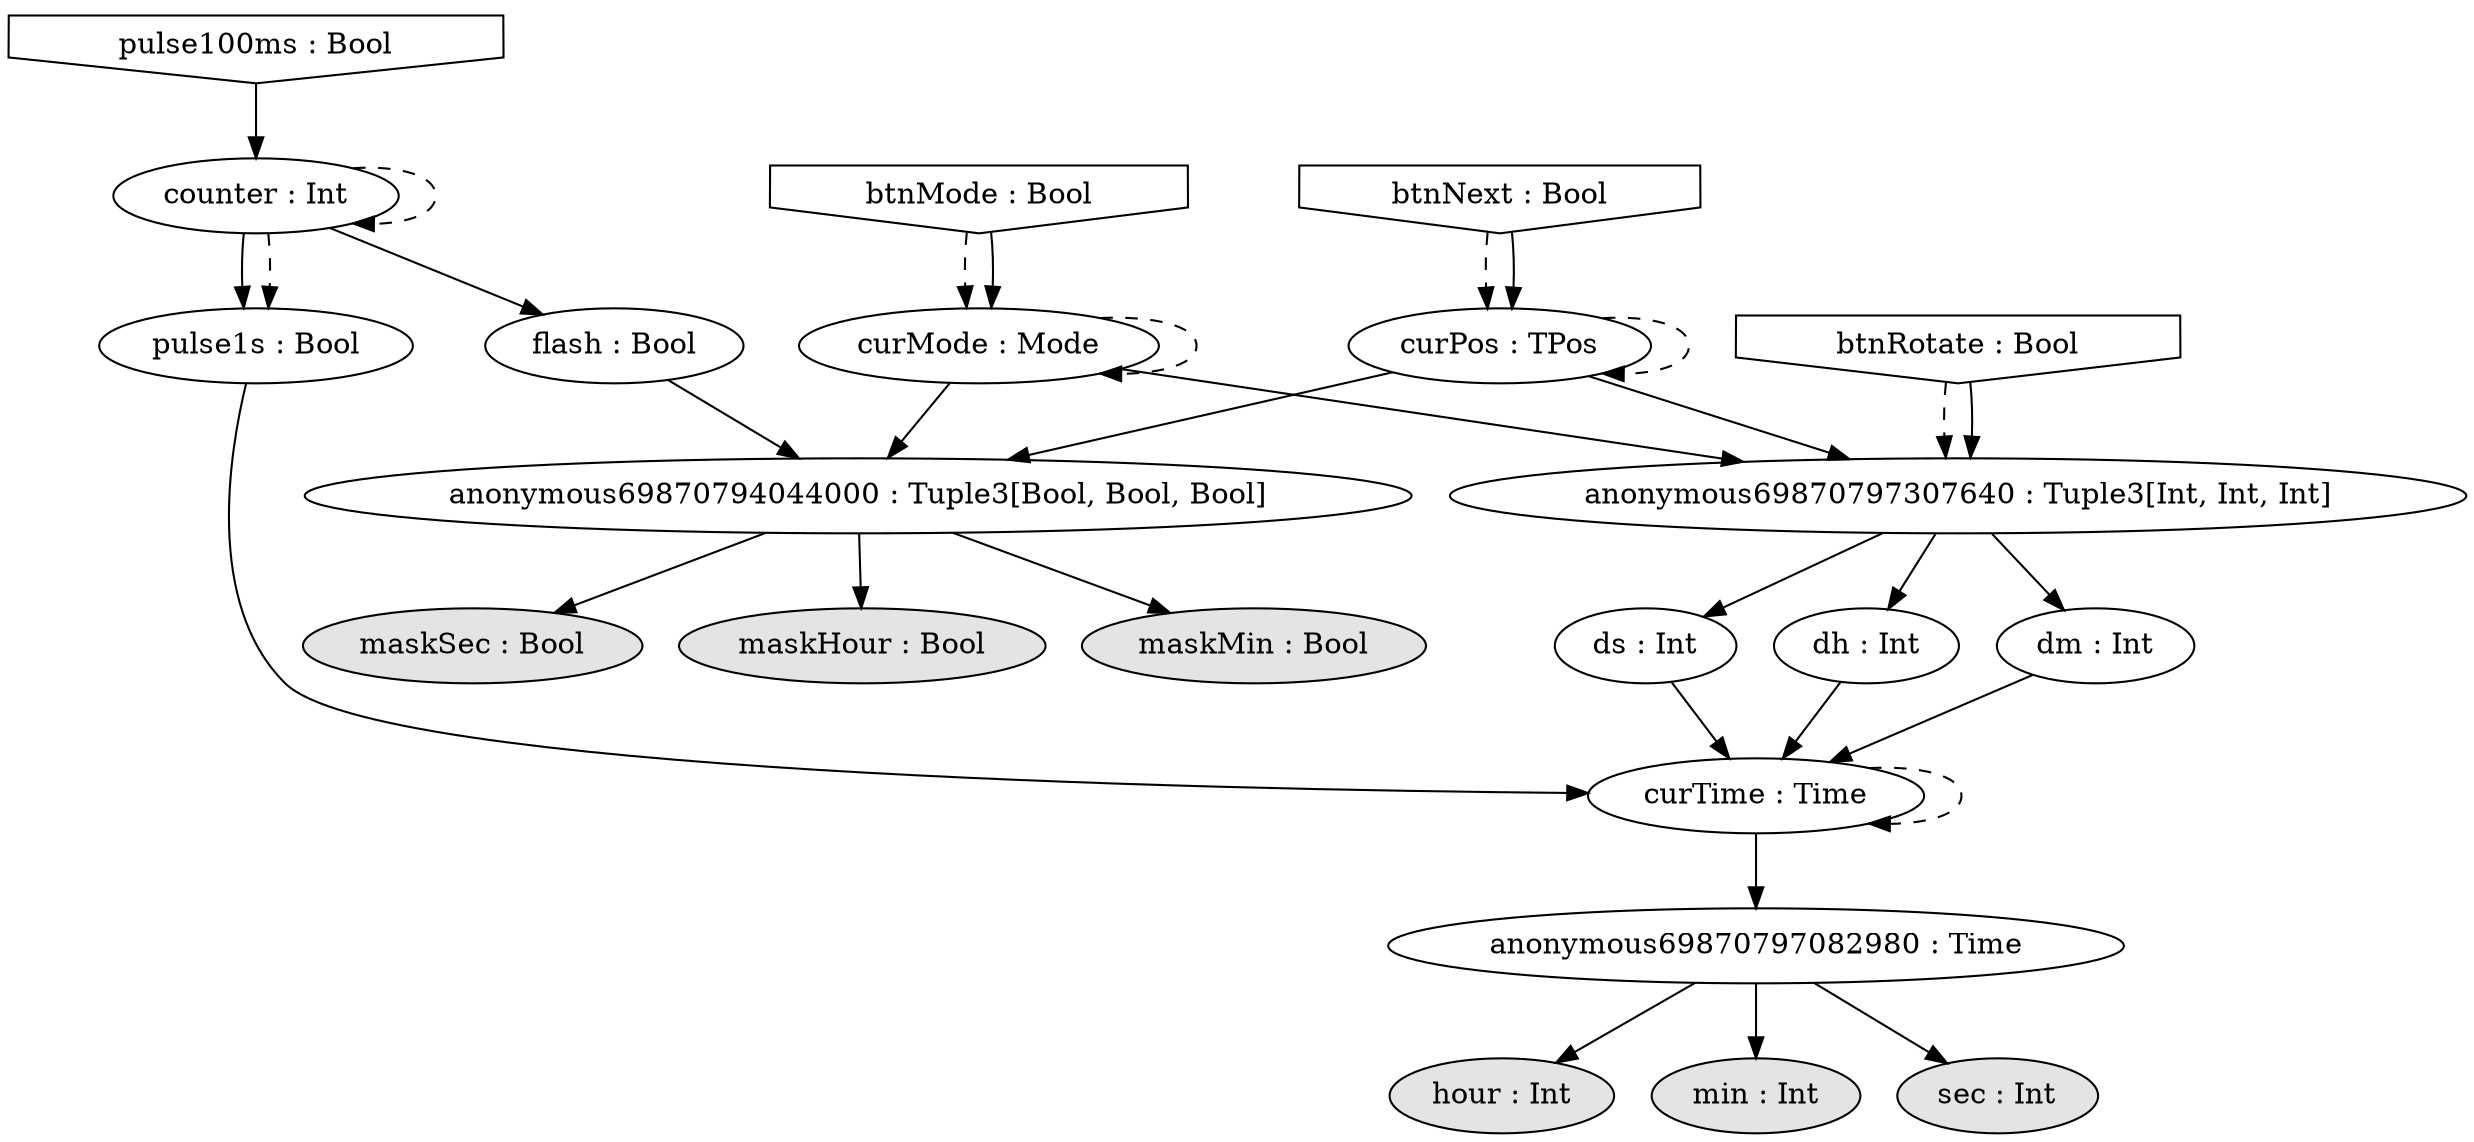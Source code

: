 digraph LCDClock {
  pulse100ms [label = "pulse100ms : Bool", shape = "invhouse"];
  counter [label = "counter : Int"];
  pulse1s [label = "pulse1s : Bool"];
  btnMode [label = "btnMode : Bool", shape = "invhouse"];
  curMode [label = "curMode : Mode"];
  btnRotate [label = "btnRotate : Bool", shape = "invhouse"];
  btnNext [label = "btnNext : Bool", shape = "invhouse"];
  curPos [label = "curPos : TPos"];
  anonymous69870797307640 [label = "anonymous69870797307640 : Tuple3[Int, Int, Int]"];
  dh [label = "dh : Int"];
  dm [label = "dm : Int"];
  ds [label = "ds : Int"];
  curTime [label = "curTime : Time"];
  anonymous69870797082980 [label = "anonymous69870797082980 : Time"];
  hour [label = "hour : Int", style = filled, fillcolor = "#e4e4e4"];
  min [label = "min : Int", style = filled, fillcolor = "#e4e4e4"];
  sec [label = "sec : Int", style = filled, fillcolor = "#e4e4e4"];
  flash [label = "flash : Bool"];
  anonymous69870794044000 [label = "anonymous69870794044000 : Tuple3[Bool, Bool, Bool]"];
  maskHour [label = "maskHour : Bool", style = filled, fillcolor = "#e4e4e4"];
  maskMin [label = "maskMin : Bool", style = filled, fillcolor = "#e4e4e4"];
  maskSec [label = "maskSec : Bool", style = filled, fillcolor = "#e4e4e4"];
  anonymous69870797082980 -> hour;
  curTime -> anonymous69870797082980;
  pulse1s -> curTime;
  counter -> pulse1s;
  pulse100ms -> counter;
  counter -> counter [style = dashed];
  counter -> pulse1s [style = dashed];
  curTime -> curTime [style = dashed];
  dh -> curTime;
  anonymous69870797307640 -> dh;
  curMode -> anonymous69870797307640;
  btnMode -> curMode [style = dashed];
  btnMode -> curMode;
  curMode -> curMode [style = dashed];
  btnRotate -> anonymous69870797307640 [style = dashed];
  btnRotate -> anonymous69870797307640;
  curPos -> anonymous69870797307640;
  btnNext -> curPos [style = dashed];
  btnNext -> curPos;
  curPos -> curPos [style = dashed];
  dm -> curTime;
  anonymous69870797307640 -> dm;
  ds -> curTime;
  anonymous69870797307640 -> ds;
  anonymous69870797082980 -> min;
  anonymous69870797082980 -> sec;
  anonymous69870794044000 -> maskHour;
  curMode -> anonymous69870794044000;
  flash -> anonymous69870794044000;
  counter -> flash;
  curPos -> anonymous69870794044000;
  anonymous69870794044000 -> maskMin;
  anonymous69870794044000 -> maskSec;
}
